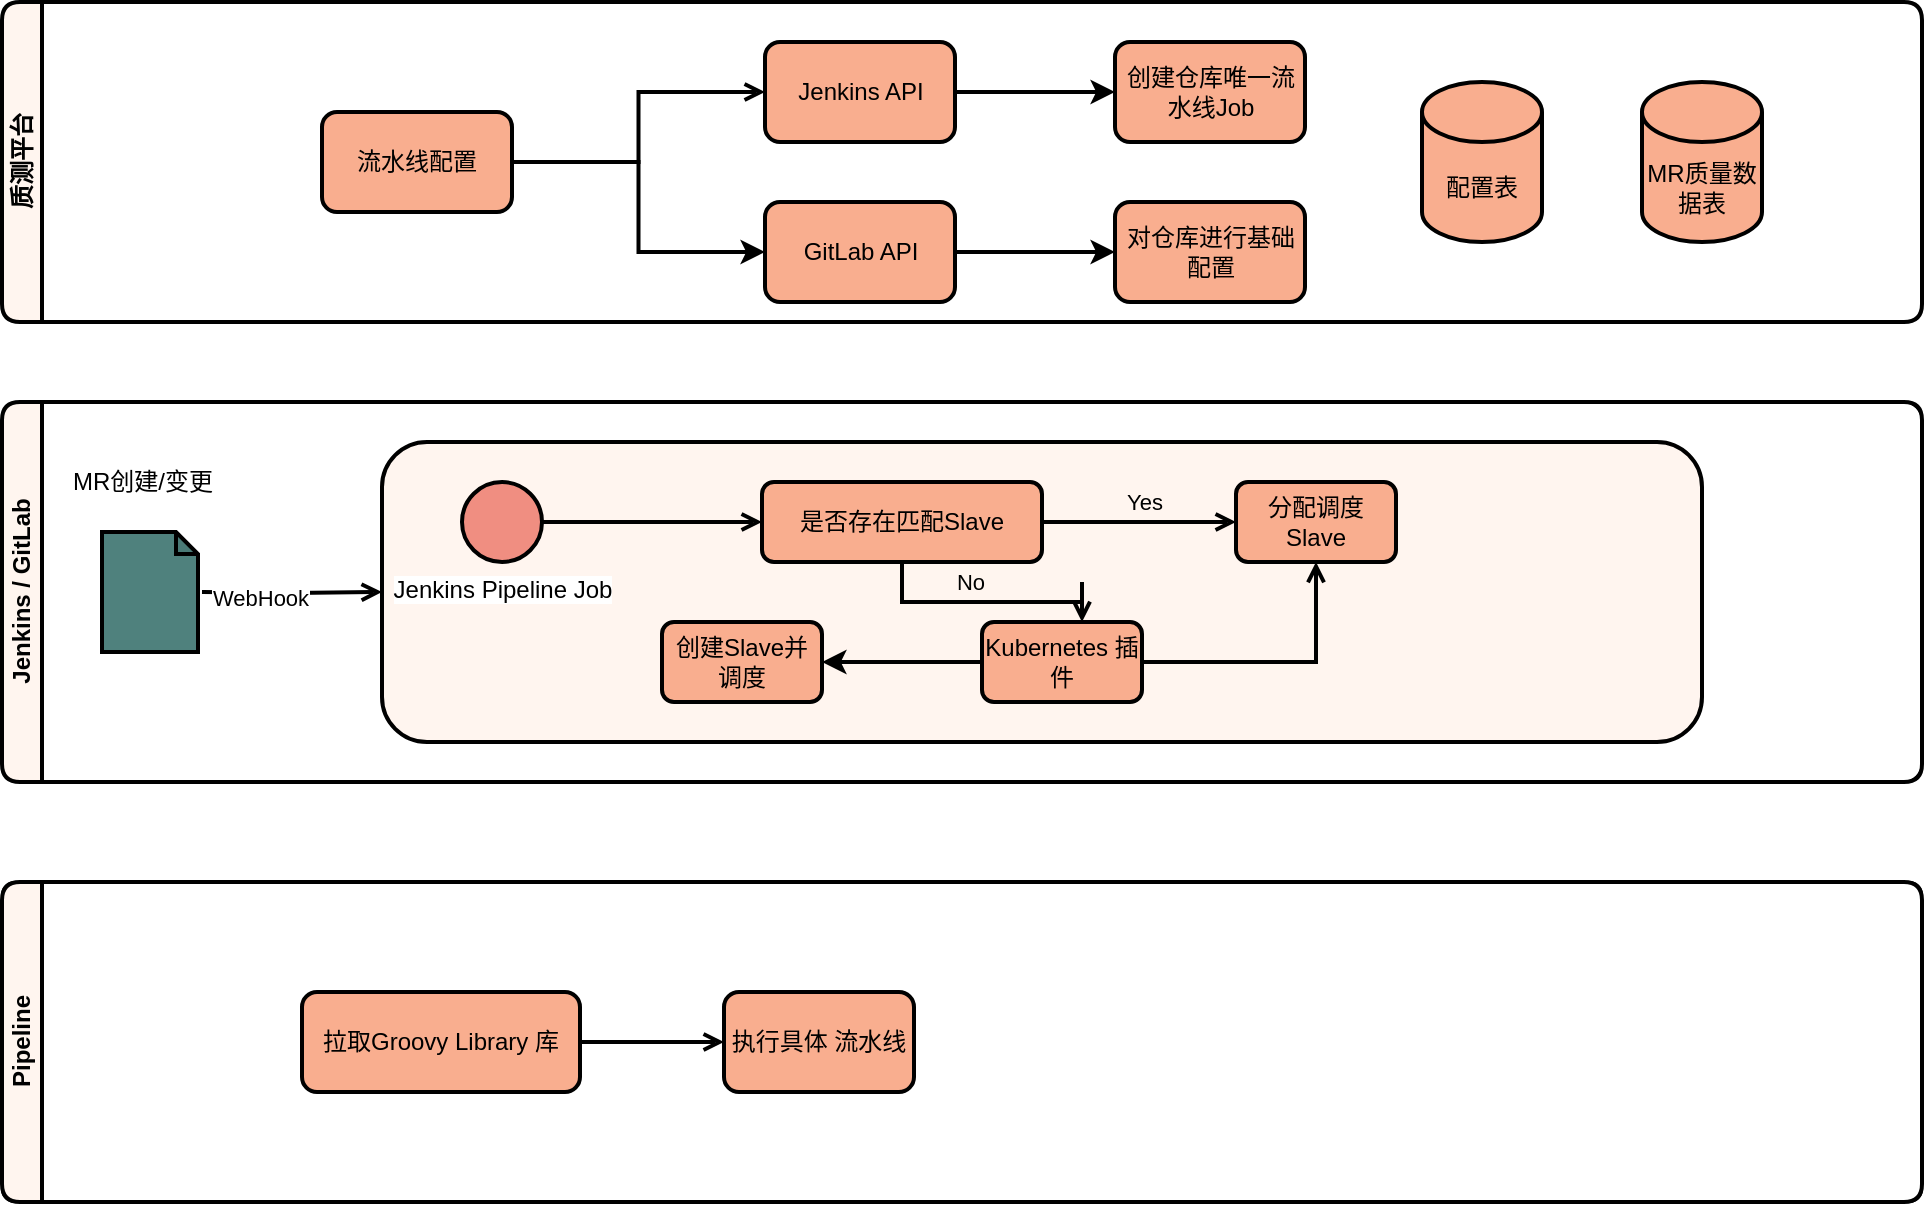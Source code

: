 <mxfile version="14.9.8" type="github">
  <diagram id="FB1ySnF5XsnlFVpifoGI" name="Page-1">
    <mxGraphModel dx="1426" dy="769" grid="1" gridSize="10" guides="1" tooltips="1" connect="1" arrows="1" fold="1" page="1" pageScale="1" pageWidth="850" pageHeight="1100" math="0" shadow="0">
      <root>
        <mxCell id="0" />
        <mxCell id="1" parent="0" />
        <mxCell id="Tj2pB22FIySYVLev_0by-1" value="" style="rounded=1;whiteSpace=wrap;html=1;arcSize=4;fillColor=none;" parent="1" vertex="1">
          <mxGeometry x="430" y="770" width="960" height="160" as="geometry" />
        </mxCell>
        <mxCell id="Tj2pB22FIySYVLev_0by-2" value="" style="rounded=1;whiteSpace=wrap;html=1;arcSize=5;fillColor=none;" parent="1" vertex="1">
          <mxGeometry x="430" y="530" width="960" height="190" as="geometry" />
        </mxCell>
        <mxCell id="Tj2pB22FIySYVLev_0by-4" value="质测平台" style="swimlane;html=1;horizontal=0;startSize=20;rounded=1;strokeWidth=2;fillColor=#FFF5EF;" parent="1" vertex="1">
          <mxGeometry x="430" y="330" width="960" height="160" as="geometry" />
        </mxCell>
        <mxCell id="380s1hPce3NLp7Bm5XNi-3" value="配置表" style="shape=cylinder3;whiteSpace=wrap;html=1;boundedLbl=1;backgroundOutline=1;size=15;strokeWidth=2;fillColor=#F9AE8F;" parent="Tj2pB22FIySYVLev_0by-4" vertex="1">
          <mxGeometry x="710" y="40" width="60" height="80" as="geometry" />
        </mxCell>
        <mxCell id="380s1hPce3NLp7Bm5XNi-15" value="" style="edgeStyle=orthogonalEdgeStyle;rounded=0;orthogonalLoop=1;jettySize=auto;html=1;strokeWidth=2;" parent="Tj2pB22FIySYVLev_0by-4" source="Tj2pB22FIySYVLev_0by-23" target="380s1hPce3NLp7Bm5XNi-14" edge="1">
          <mxGeometry relative="1" as="geometry" />
        </mxCell>
        <mxCell id="Tj2pB22FIySYVLev_0by-23" value="Jenkins API" style="shape=ext;rounded=1;html=1;whiteSpace=wrap;fontFamily=Helvetica;fontSize=12;fontColor=#000000;align=center;strokeColor=#000000;strokeWidth=2;fillColor=#F9AE8F;" parent="Tj2pB22FIySYVLev_0by-4" vertex="1">
          <mxGeometry x="381.5" y="20" width="95" height="50" as="geometry" />
        </mxCell>
        <mxCell id="380s1hPce3NLp7Bm5XNi-17" value="" style="edgeStyle=orthogonalEdgeStyle;rounded=0;orthogonalLoop=1;jettySize=auto;html=1;strokeWidth=2;" parent="Tj2pB22FIySYVLev_0by-4" source="Tj2pB22FIySYVLev_0by-25" target="380s1hPce3NLp7Bm5XNi-16" edge="1">
          <mxGeometry relative="1" as="geometry" />
        </mxCell>
        <mxCell id="Tj2pB22FIySYVLev_0by-25" value="GitLab API" style="shape=ext;rounded=1;html=1;whiteSpace=wrap;fontFamily=Helvetica;fontSize=12;fontColor=#000000;align=center;strokeColor=#000000;strokeWidth=2;fillColor=#F9AE8F;" parent="Tj2pB22FIySYVLev_0by-4" vertex="1">
          <mxGeometry x="381.5" y="100" width="95" height="50" as="geometry" />
        </mxCell>
        <mxCell id="Tj2pB22FIySYVLev_0by-19" value="流水线配置" style="shape=ext;rounded=1;html=1;whiteSpace=wrap;fontFamily=Helvetica;fontSize=12;fontColor=#000000;align=center;strokeColor=#000000;strokeWidth=2;fillColor=#F9AE8F;" parent="Tj2pB22FIySYVLev_0by-4" vertex="1">
          <mxGeometry x="160" y="55" width="95" height="50" as="geometry" />
        </mxCell>
        <mxCell id="Tj2pB22FIySYVLev_0by-18" value="" style="edgeStyle=orthogonalEdgeStyle;rounded=0;orthogonalLoop=1;jettySize=auto;html=1;strokeWidth=2;endArrow=open;endFill=0;" parent="Tj2pB22FIySYVLev_0by-4" source="Tj2pB22FIySYVLev_0by-19" target="Tj2pB22FIySYVLev_0by-23" edge="1">
          <mxGeometry relative="1" as="geometry" />
        </mxCell>
        <mxCell id="380s1hPce3NLp7Bm5XNi-4" value="" style="edgeStyle=orthogonalEdgeStyle;rounded=0;orthogonalLoop=1;jettySize=auto;html=1;strokeWidth=2;" parent="Tj2pB22FIySYVLev_0by-4" source="Tj2pB22FIySYVLev_0by-19" target="Tj2pB22FIySYVLev_0by-25" edge="1">
          <mxGeometry relative="1" as="geometry" />
        </mxCell>
        <mxCell id="380s1hPce3NLp7Bm5XNi-5" value="MR质量数据表" style="shape=cylinder3;whiteSpace=wrap;html=1;boundedLbl=1;backgroundOutline=1;size=15;strokeWidth=2;fillColor=#F9AE8F;" parent="Tj2pB22FIySYVLev_0by-4" vertex="1">
          <mxGeometry x="820" y="40" width="60" height="80" as="geometry" />
        </mxCell>
        <mxCell id="380s1hPce3NLp7Bm5XNi-14" value="创建仓库唯一流水线Job" style="shape=ext;rounded=1;html=1;whiteSpace=wrap;fontFamily=Helvetica;fontSize=12;fontColor=#000000;align=center;strokeColor=#000000;strokeWidth=2;fillColor=#F9AE8F;" parent="Tj2pB22FIySYVLev_0by-4" vertex="1">
          <mxGeometry x="556.5" y="20" width="95" height="50" as="geometry" />
        </mxCell>
        <mxCell id="380s1hPce3NLp7Bm5XNi-16" value="对仓库进行基础配置" style="shape=ext;rounded=1;html=1;whiteSpace=wrap;fontFamily=Helvetica;fontSize=12;fontColor=#000000;align=center;strokeColor=#000000;strokeWidth=2;fillColor=#F9AE8F;" parent="Tj2pB22FIySYVLev_0by-4" vertex="1">
          <mxGeometry x="556.5" y="100" width="95" height="50" as="geometry" />
        </mxCell>
        <mxCell id="Tj2pB22FIySYVLev_0by-7" value="Jenkins / GitLab" style="swimlane;html=1;horizontal=0;startSize=20;rounded=1;strokeWidth=2;fillColor=#FFF5EF;" parent="1" vertex="1">
          <mxGeometry x="430" y="530" width="960" height="190" as="geometry" />
        </mxCell>
        <mxCell id="Tj2pB22FIySYVLev_0by-8" style="edgeStyle=orthogonalEdgeStyle;rounded=0;orthogonalLoop=1;jettySize=auto;html=1;exitX=1;exitY=0.5;exitDx=0;exitDy=0;entryX=0;entryY=0.5;entryDx=0;entryDy=0;strokeWidth=2;endArrow=open;endFill=0;" parent="Tj2pB22FIySYVLev_0by-7" target="Tj2pB22FIySYVLev_0by-11" edge="1">
          <mxGeometry relative="1" as="geometry">
            <mxPoint x="100" y="95" as="sourcePoint" />
          </mxGeometry>
        </mxCell>
        <mxCell id="380s1hPce3NLp7Bm5XNi-8" value="WebHook" style="edgeLabel;html=1;align=center;verticalAlign=middle;resizable=0;points=[];" parent="Tj2pB22FIySYVLev_0by-8" vertex="1" connectable="0">
          <mxGeometry y="2" relative="1" as="geometry">
            <mxPoint x="-15" y="2" as="offset" />
          </mxGeometry>
        </mxCell>
        <mxCell id="Tj2pB22FIySYVLev_0by-11" value="" style="shape=ext;rounded=1;html=1;whiteSpace=wrap;strokeWidth=2;fillColor=#FFF5EF;" parent="Tj2pB22FIySYVLev_0by-7" vertex="1">
          <mxGeometry x="190" y="20" width="660" height="150" as="geometry" />
        </mxCell>
        <mxCell id="Tj2pB22FIySYVLev_0by-13" value="Jenkins Pipeline Job" style="shape=mxgraph.bpmn.shape;html=1;verticalLabelPosition=bottom;labelBackgroundColor=#ffffff;verticalAlign=top;align=center;perimeter=ellipsePerimeter;outlineConnect=0;outline=standard;symbol=general;rounded=1;strokeWidth=2;fillColor=#F08E81;" parent="Tj2pB22FIySYVLev_0by-7" vertex="1">
          <mxGeometry x="230" y="40" width="40" height="40" as="geometry" />
        </mxCell>
        <mxCell id="Tj2pB22FIySYVLev_0by-30" value="" style="edgeStyle=orthogonalEdgeStyle;rounded=0;orthogonalLoop=1;jettySize=auto;html=1;strokeWidth=2;endArrow=open;endFill=0;" parent="Tj2pB22FIySYVLev_0by-7" source="Tj2pB22FIySYVLev_0by-13" target="Tj2pB22FIySYVLev_0by-37" edge="1">
          <mxGeometry relative="1" as="geometry">
            <mxPoint x="309" y="60" as="targetPoint" />
          </mxGeometry>
        </mxCell>
        <mxCell id="Tj2pB22FIySYVLev_0by-37" value="是否存在匹配Slave" style="shape=ext;rounded=1;html=1;whiteSpace=wrap;fontFamily=Helvetica;fontSize=12;fontColor=#000000;align=center;strokeColor=#000000;strokeWidth=2;fillColor=#F9AE8F;" parent="Tj2pB22FIySYVLev_0by-7" vertex="1">
          <mxGeometry x="380" y="40" width="140" height="40" as="geometry" />
        </mxCell>
        <mxCell id="Tj2pB22FIySYVLev_0by-36" value="No" style="edgeStyle=orthogonalEdgeStyle;rounded=0;orthogonalLoop=1;jettySize=auto;html=1;exitX=0.5;exitY=1;exitDx=0;exitDy=0;entryX=0.5;entryY=0;entryDx=0;entryDy=0;strokeWidth=2;endArrow=open;endFill=0;labelBackgroundColor=none;" parent="Tj2pB22FIySYVLev_0by-7" source="Tj2pB22FIySYVLev_0by-37" edge="1">
          <mxGeometry x="-0.231" y="10" relative="1" as="geometry">
            <mxPoint as="offset" />
            <mxPoint x="540" y="110" as="targetPoint" />
          </mxGeometry>
        </mxCell>
        <mxCell id="380s1hPce3NLp7Bm5XNi-13" value="" style="edgeStyle=orthogonalEdgeStyle;rounded=0;orthogonalLoop=1;jettySize=auto;html=1;strokeWidth=2;" parent="Tj2pB22FIySYVLev_0by-7" source="380s1hPce3NLp7Bm5XNi-11" target="380s1hPce3NLp7Bm5XNi-12" edge="1">
          <mxGeometry relative="1" as="geometry" />
        </mxCell>
        <mxCell id="380s1hPce3NLp7Bm5XNi-11" value="Kubernetes 插件" style="shape=ext;rounded=1;html=1;whiteSpace=wrap;fontFamily=Helvetica;fontSize=12;fontColor=#000000;align=center;strokeColor=#000000;strokeWidth=2;fillColor=#F9AE8F;" parent="Tj2pB22FIySYVLev_0by-7" vertex="1">
          <mxGeometry x="490" y="110" width="80" height="40" as="geometry" />
        </mxCell>
        <mxCell id="380s1hPce3NLp7Bm5XNi-12" value="创建Slave并调度" style="shape=ext;rounded=1;html=1;whiteSpace=wrap;fontFamily=Helvetica;fontSize=12;fontColor=#000000;align=center;strokeColor=#000000;strokeWidth=2;fillColor=#F9AE8F;" parent="Tj2pB22FIySYVLev_0by-7" vertex="1">
          <mxGeometry x="330" y="110" width="80" height="40" as="geometry" />
        </mxCell>
        <mxCell id="Tj2pB22FIySYVLev_0by-16" value="Pipeline" style="swimlane;html=1;horizontal=0;startSize=20;rounded=1;strokeWidth=2;fillColor=#FFF5EF;" parent="1" vertex="1">
          <mxGeometry x="430" y="770" width="960" height="160" as="geometry" />
        </mxCell>
        <mxCell id="Tj2pB22FIySYVLev_0by-34" value="" style="edgeStyle=orthogonalEdgeStyle;rounded=0;orthogonalLoop=1;jettySize=auto;html=1;strokeWidth=2;endArrow=open;endFill=0;labelBackgroundColor=none;" parent="1" source="Tj2pB22FIySYVLev_0by-37" target="Tj2pB22FIySYVLev_0by-39" edge="1">
          <mxGeometry relative="1" as="geometry" />
        </mxCell>
        <mxCell id="Tj2pB22FIySYVLev_0by-35" value="Yes" style="edgeLabel;html=1;align=center;verticalAlign=middle;resizable=0;points=[];labelBackgroundColor=none;" parent="Tj2pB22FIySYVLev_0by-34" vertex="1" connectable="0">
          <mxGeometry x="0.024" relative="1" as="geometry">
            <mxPoint x="1" y="-10.06" as="offset" />
          </mxGeometry>
        </mxCell>
        <mxCell id="Tj2pB22FIySYVLev_0by-39" value="分配调度Slave" style="shape=ext;rounded=1;html=1;whiteSpace=wrap;fontFamily=Helvetica;fontSize=12;fontColor=#000000;align=center;strokeColor=#000000;strokeWidth=2;fillColor=#F9AE8F;" parent="1" vertex="1">
          <mxGeometry x="1047" y="570" width="80" height="40" as="geometry" />
        </mxCell>
        <mxCell id="Tj2pB22FIySYVLev_0by-40" style="edgeStyle=orthogonalEdgeStyle;rounded=0;orthogonalLoop=1;jettySize=auto;html=1;entryX=0.5;entryY=1;entryDx=0;entryDy=0;strokeWidth=2;endArrow=open;endFill=0;exitX=1;exitY=0.5;exitDx=0;exitDy=0;" parent="1" source="380s1hPce3NLp7Bm5XNi-11" target="Tj2pB22FIySYVLev_0by-39" edge="1">
          <mxGeometry relative="1" as="geometry">
            <mxPoint x="1010" y="660" as="sourcePoint" />
          </mxGeometry>
        </mxCell>
        <mxCell id="Tj2pB22FIySYVLev_0by-45" value="" style="edgeStyle=orthogonalEdgeStyle;rounded=0;orthogonalLoop=1;jettySize=auto;html=1;strokeWidth=2;endArrow=open;endFill=0;" parent="1" source="Tj2pB22FIySYVLev_0by-46" target="Tj2pB22FIySYVLev_0by-51" edge="1">
          <mxGeometry relative="1" as="geometry" />
        </mxCell>
        <mxCell id="Tj2pB22FIySYVLev_0by-46" value="拉取Groovy Library 库" style="shape=ext;rounded=1;html=1;whiteSpace=wrap;fontFamily=Helvetica;fontSize=12;fontColor=#000000;align=center;strokeColor=#000000;strokeWidth=2;fillColor=#F9AE8F;" parent="1" vertex="1">
          <mxGeometry x="580" y="825" width="139" height="50" as="geometry" />
        </mxCell>
        <mxCell id="Tj2pB22FIySYVLev_0by-51" value="执行具体 流水线" style="shape=ext;rounded=1;html=1;whiteSpace=wrap;fontFamily=Helvetica;fontSize=12;fontColor=#000000;align=center;strokeColor=#000000;strokeWidth=2;fillColor=#F9AE8F;" parent="1" vertex="1">
          <mxGeometry x="791" y="825" width="95" height="50" as="geometry" />
        </mxCell>
        <mxCell id="Tj2pB22FIySYVLev_0by-54" value="" style="shape=note;whiteSpace=wrap;html=1;backgroundOutline=1;darkOpacity=0.05;size=11;labelPosition=left;verticalLabelPosition=middle;align=right;verticalAlign=middle;spacingRight=10;strokeWidth=2;fillColor=#4F817D;" parent="1" vertex="1">
          <mxGeometry x="480" y="595" width="48" height="60" as="geometry" />
        </mxCell>
        <mxCell id="380s1hPce3NLp7Bm5XNi-7" value="MR创建/变更" style="text;html=1;resizable=0;autosize=1;align=center;verticalAlign=middle;points=[];fillColor=none;strokeColor=none;rounded=0;" parent="1" vertex="1">
          <mxGeometry x="455" y="560" width="90" height="20" as="geometry" />
        </mxCell>
      </root>
    </mxGraphModel>
  </diagram>
</mxfile>
